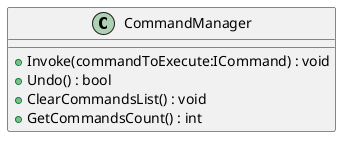 @startuml
class CommandManager {
    + Invoke(commandToExecute:ICommand) : void
    + Undo() : bool
    + ClearCommandsList() : void
    + GetCommandsCount() : int
}
@enduml
